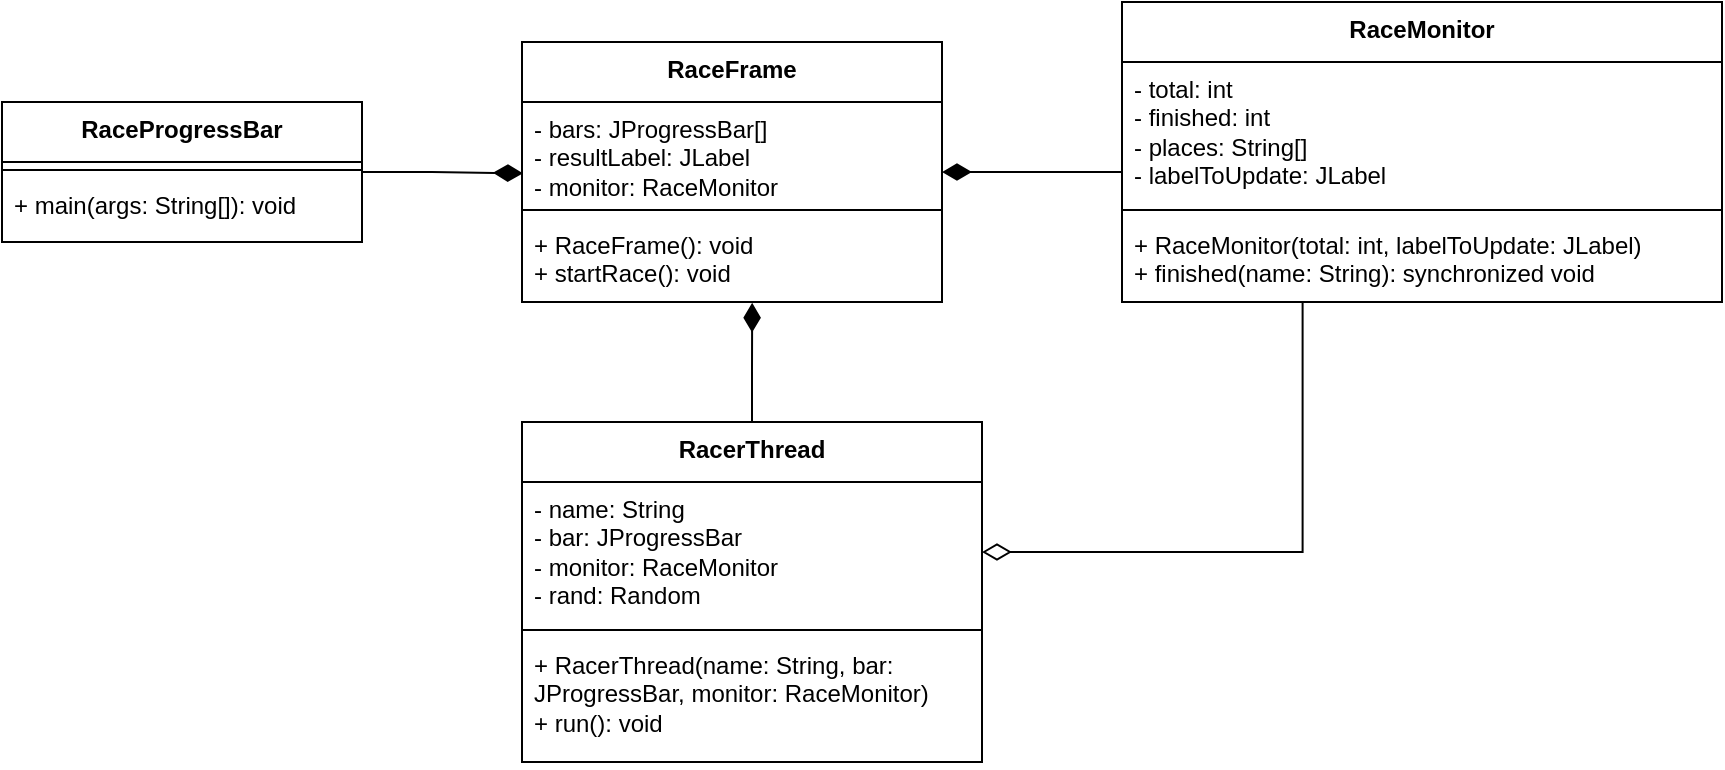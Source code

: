 <mxfile version="26.2.2">
  <diagram name="Page-1" id="kGZNyzyhxtxSnophEQxi">
    <mxGraphModel dx="1894" dy="634" grid="1" gridSize="10" guides="1" tooltips="1" connect="1" arrows="1" fold="1" page="1" pageScale="1" pageWidth="850" pageHeight="1100" math="0" shadow="0">
      <root>
        <mxCell id="0" />
        <mxCell id="1" parent="0" />
        <mxCell id="0R60JClkkXMiejkrq7IR-9" value="RaceFrame" style="swimlane;fontStyle=1;align=center;verticalAlign=top;childLayout=stackLayout;horizontal=1;startSize=30;horizontalStack=0;resizeParent=1;resizeParentMax=0;resizeLast=0;collapsible=1;marginBottom=0;whiteSpace=wrap;html=1;" parent="1" vertex="1">
          <mxGeometry x="50" y="260" width="210" height="130" as="geometry" />
        </mxCell>
        <mxCell id="0R60JClkkXMiejkrq7IR-10" value="- bars: JProgressBar[]&lt;div&gt;- resultLabel: JLabel&lt;/div&gt;&lt;div&gt;- monitor: RaceMonitor&lt;/div&gt;" style="text;strokeColor=none;fillColor=none;align=left;verticalAlign=top;spacingLeft=4;spacingRight=4;overflow=hidden;rotatable=0;points=[[0,0.5],[1,0.5]];portConstraint=eastwest;whiteSpace=wrap;html=1;" parent="0R60JClkkXMiejkrq7IR-9" vertex="1">
          <mxGeometry y="30" width="210" height="50" as="geometry" />
        </mxCell>
        <mxCell id="0R60JClkkXMiejkrq7IR-11" value="" style="line;strokeWidth=1;fillColor=none;align=left;verticalAlign=middle;spacingTop=-1;spacingLeft=3;spacingRight=3;rotatable=0;labelPosition=right;points=[];portConstraint=eastwest;strokeColor=inherit;" parent="0R60JClkkXMiejkrq7IR-9" vertex="1">
          <mxGeometry y="80" width="210" height="8" as="geometry" />
        </mxCell>
        <mxCell id="0R60JClkkXMiejkrq7IR-12" value="+ RaceFrame(): void&lt;div&gt;+ startRace(): void&lt;/div&gt;" style="text;strokeColor=none;fillColor=none;align=left;verticalAlign=top;spacingLeft=4;spacingRight=4;overflow=hidden;rotatable=0;points=[[0,0.5],[1,0.5]];portConstraint=eastwest;whiteSpace=wrap;html=1;" parent="0R60JClkkXMiejkrq7IR-9" vertex="1">
          <mxGeometry y="88" width="210" height="42" as="geometry" />
        </mxCell>
        <mxCell id="0R60JClkkXMiejkrq7IR-13" value="RacerThread&lt;div&gt;&lt;br&gt;&lt;/div&gt;" style="swimlane;fontStyle=1;align=center;verticalAlign=top;childLayout=stackLayout;horizontal=1;startSize=30;horizontalStack=0;resizeParent=1;resizeParentMax=0;resizeLast=0;collapsible=1;marginBottom=0;whiteSpace=wrap;html=1;" parent="1" vertex="1">
          <mxGeometry x="50" y="450" width="230" height="170" as="geometry" />
        </mxCell>
        <mxCell id="0R60JClkkXMiejkrq7IR-14" value="- name: String&lt;div&gt;- bar: JProgressBar&lt;/div&gt;&lt;div&gt;- monitor: RaceMonitor&lt;/div&gt;&lt;div&gt;- rand: Random&lt;/div&gt;" style="text;strokeColor=none;fillColor=none;align=left;verticalAlign=top;spacingLeft=4;spacingRight=4;overflow=hidden;rotatable=0;points=[[0,0.5],[1,0.5]];portConstraint=eastwest;whiteSpace=wrap;html=1;" parent="0R60JClkkXMiejkrq7IR-13" vertex="1">
          <mxGeometry y="30" width="230" height="70" as="geometry" />
        </mxCell>
        <mxCell id="0R60JClkkXMiejkrq7IR-15" value="" style="line;strokeWidth=1;fillColor=none;align=left;verticalAlign=middle;spacingTop=-1;spacingLeft=3;spacingRight=3;rotatable=0;labelPosition=right;points=[];portConstraint=eastwest;strokeColor=inherit;" parent="0R60JClkkXMiejkrq7IR-13" vertex="1">
          <mxGeometry y="100" width="230" height="8" as="geometry" />
        </mxCell>
        <mxCell id="0R60JClkkXMiejkrq7IR-16" value="+ RacerThread(name: String, bar: JProgressBar, monitor: RaceMonitor)&lt;div&gt;+ run(): void&lt;/div&gt;" style="text;strokeColor=none;fillColor=none;align=left;verticalAlign=top;spacingLeft=4;spacingRight=4;overflow=hidden;rotatable=0;points=[[0,0.5],[1,0.5]];portConstraint=eastwest;whiteSpace=wrap;html=1;" parent="0R60JClkkXMiejkrq7IR-13" vertex="1">
          <mxGeometry y="108" width="230" height="62" as="geometry" />
        </mxCell>
        <mxCell id="0R60JClkkXMiejkrq7IR-19" value="RaceProgressBar" style="swimlane;fontStyle=1;align=center;verticalAlign=top;childLayout=stackLayout;horizontal=1;startSize=30;horizontalStack=0;resizeParent=1;resizeParentMax=0;resizeLast=0;collapsible=1;marginBottom=0;whiteSpace=wrap;html=1;" parent="1" vertex="1">
          <mxGeometry x="-210" y="290" width="180" height="70" as="geometry" />
        </mxCell>
        <mxCell id="0R60JClkkXMiejkrq7IR-21" value="" style="line;strokeWidth=1;fillColor=none;align=left;verticalAlign=middle;spacingTop=-1;spacingLeft=3;spacingRight=3;rotatable=0;labelPosition=right;points=[];portConstraint=eastwest;strokeColor=inherit;" parent="0R60JClkkXMiejkrq7IR-19" vertex="1">
          <mxGeometry y="30" width="180" height="8" as="geometry" />
        </mxCell>
        <mxCell id="0R60JClkkXMiejkrq7IR-22" value="&lt;div&gt;+ main(args: String[]): void&lt;/div&gt;" style="text;strokeColor=none;fillColor=none;align=left;verticalAlign=top;spacingLeft=4;spacingRight=4;overflow=hidden;rotatable=0;points=[[0,0.5],[1,0.5]];portConstraint=eastwest;whiteSpace=wrap;html=1;" parent="0R60JClkkXMiejkrq7IR-19" vertex="1">
          <mxGeometry y="38" width="180" height="32" as="geometry" />
        </mxCell>
        <mxCell id="8iMxyw2KAPDMMO-1yeLD-14" style="edgeStyle=orthogonalEdgeStyle;rounded=0;orthogonalLoop=1;jettySize=auto;html=1;entryX=1;entryY=0.5;entryDx=0;entryDy=0;endSize=12;endArrow=diamondThin;endFill=0;exitX=0.301;exitY=1.008;exitDx=0;exitDy=0;exitPerimeter=0;" edge="1" parent="1" source="8iMxyw2KAPDMMO-1yeLD-4" target="0R60JClkkXMiejkrq7IR-14">
          <mxGeometry relative="1" as="geometry">
            <mxPoint x="430" y="410" as="sourcePoint" />
            <Array as="points">
              <mxPoint x="440" y="515" />
            </Array>
          </mxGeometry>
        </mxCell>
        <mxCell id="8iMxyw2KAPDMMO-1yeLD-1" value="RaceMonitor" style="swimlane;fontStyle=1;align=center;verticalAlign=top;childLayout=stackLayout;horizontal=1;startSize=30;horizontalStack=0;resizeParent=1;resizeParentMax=0;resizeLast=0;collapsible=1;marginBottom=0;whiteSpace=wrap;html=1;" vertex="1" parent="1">
          <mxGeometry x="350" y="240" width="300" height="150" as="geometry" />
        </mxCell>
        <mxCell id="8iMxyw2KAPDMMO-1yeLD-2" value="- total: int&lt;div&gt;- finished: int&lt;/div&gt;&lt;div&gt;- places: String[]&lt;/div&gt;&lt;div&gt;- labelToUpdate: JLabel&lt;/div&gt;" style="text;strokeColor=none;fillColor=none;align=left;verticalAlign=top;spacingLeft=4;spacingRight=4;overflow=hidden;rotatable=0;points=[[0,0.5],[1,0.5]];portConstraint=eastwest;whiteSpace=wrap;html=1;" vertex="1" parent="8iMxyw2KAPDMMO-1yeLD-1">
          <mxGeometry y="30" width="300" height="70" as="geometry" />
        </mxCell>
        <mxCell id="8iMxyw2KAPDMMO-1yeLD-3" value="" style="line;strokeWidth=1;fillColor=none;align=left;verticalAlign=middle;spacingTop=-1;spacingLeft=3;spacingRight=3;rotatable=0;labelPosition=right;points=[];portConstraint=eastwest;strokeColor=inherit;" vertex="1" parent="8iMxyw2KAPDMMO-1yeLD-1">
          <mxGeometry y="100" width="300" height="8" as="geometry" />
        </mxCell>
        <mxCell id="8iMxyw2KAPDMMO-1yeLD-4" value="+ RaceMonitor(total: int, labelToUpdate: JLabel)&lt;div&gt;+ finished(name: String): synchronized void&lt;span style=&quot;background-color: transparent; color: light-dark(rgb(0, 0, 0), rgb(255, 255, 255));&quot;&gt;&amp;nbsp;&lt;/span&gt;&lt;/div&gt;" style="text;strokeColor=none;fillColor=none;align=left;verticalAlign=top;spacingLeft=4;spacingRight=4;overflow=hidden;rotatable=0;points=[[0,0.5],[1,0.5]];portConstraint=eastwest;whiteSpace=wrap;html=1;" vertex="1" parent="8iMxyw2KAPDMMO-1yeLD-1">
          <mxGeometry y="108" width="300" height="42" as="geometry" />
        </mxCell>
        <mxCell id="8iMxyw2KAPDMMO-1yeLD-11" style="edgeStyle=orthogonalEdgeStyle;rounded=0;orthogonalLoop=1;jettySize=auto;html=1;endSize=12;endArrow=none;endFill=1;startArrow=diamondThin;startFill=1;startSize=12;" edge="1" parent="1" source="0R60JClkkXMiejkrq7IR-9">
          <mxGeometry relative="1" as="geometry">
            <mxPoint x="350" y="325" as="targetPoint" />
            <Array as="points">
              <mxPoint x="349" y="325" />
            </Array>
          </mxGeometry>
        </mxCell>
        <mxCell id="8iMxyw2KAPDMMO-1yeLD-12" style="edgeStyle=orthogonalEdgeStyle;rounded=0;orthogonalLoop=1;jettySize=auto;html=1;entryX=0.548;entryY=1.008;entryDx=0;entryDy=0;entryPerimeter=0;endSize=12;endArrow=diamondThin;endFill=1;" edge="1" parent="1" source="0R60JClkkXMiejkrq7IR-13" target="0R60JClkkXMiejkrq7IR-12">
          <mxGeometry relative="1" as="geometry" />
        </mxCell>
        <mxCell id="8iMxyw2KAPDMMO-1yeLD-13" style="edgeStyle=orthogonalEdgeStyle;rounded=0;orthogonalLoop=1;jettySize=auto;html=1;entryX=0.002;entryY=0.713;entryDx=0;entryDy=0;entryPerimeter=0;endSize=12;endArrow=diamondThin;endFill=1;" edge="1" parent="1" source="0R60JClkkXMiejkrq7IR-19" target="0R60JClkkXMiejkrq7IR-10">
          <mxGeometry relative="1" as="geometry" />
        </mxCell>
      </root>
    </mxGraphModel>
  </diagram>
</mxfile>
